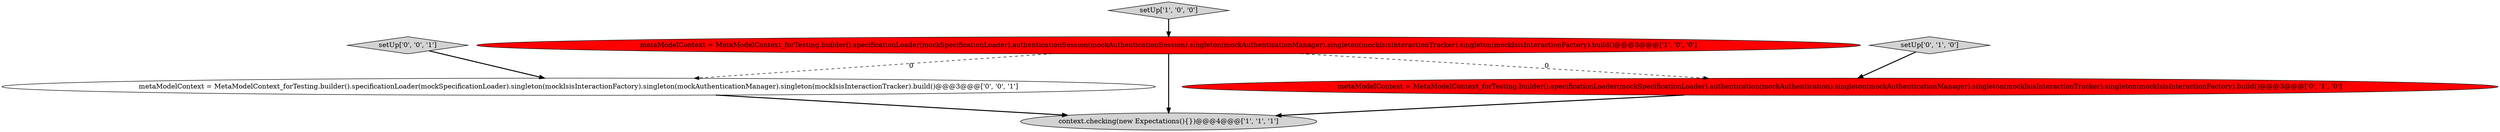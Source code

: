 digraph {
3 [style = filled, label = "metaModelContext = MetaModelContext_forTesting.builder().specificationLoader(mockSpecificationLoader).authentication(mockAuthentication).singleton(mockAuthenticationManager).singleton(mockIsisInteractionTracker).singleton(mockIsisInteractionFactory).build()@@@3@@@['0', '1', '0']", fillcolor = red, shape = ellipse image = "AAA1AAABBB2BBB"];
1 [style = filled, label = "metaModelContext = MetaModelContext_forTesting.builder().specificationLoader(mockSpecificationLoader).authenticationSession(mockAuthenticationSession).singleton(mockAuthenticationManager).singleton(mockIsisInteractionTracker).singleton(mockIsisInteractionFactory).build()@@@3@@@['1', '0', '0']", fillcolor = red, shape = ellipse image = "AAA1AAABBB1BBB"];
0 [style = filled, label = "setUp['1', '0', '0']", fillcolor = lightgray, shape = diamond image = "AAA0AAABBB1BBB"];
5 [style = filled, label = "metaModelContext = MetaModelContext_forTesting.builder().specificationLoader(mockSpecificationLoader).singleton(mockIsisInteractionFactory).singleton(mockAuthenticationManager).singleton(mockIsisInteractionTracker).build()@@@3@@@['0', '0', '1']", fillcolor = white, shape = ellipse image = "AAA0AAABBB3BBB"];
6 [style = filled, label = "setUp['0', '0', '1']", fillcolor = lightgray, shape = diamond image = "AAA0AAABBB3BBB"];
2 [style = filled, label = "context.checking(new Expectations(){})@@@4@@@['1', '1', '1']", fillcolor = lightgray, shape = ellipse image = "AAA0AAABBB1BBB"];
4 [style = filled, label = "setUp['0', '1', '0']", fillcolor = lightgray, shape = diamond image = "AAA0AAABBB2BBB"];
4->3 [style = bold, label=""];
6->5 [style = bold, label=""];
5->2 [style = bold, label=""];
1->2 [style = bold, label=""];
1->3 [style = dashed, label="0"];
1->5 [style = dashed, label="0"];
3->2 [style = bold, label=""];
0->1 [style = bold, label=""];
}
